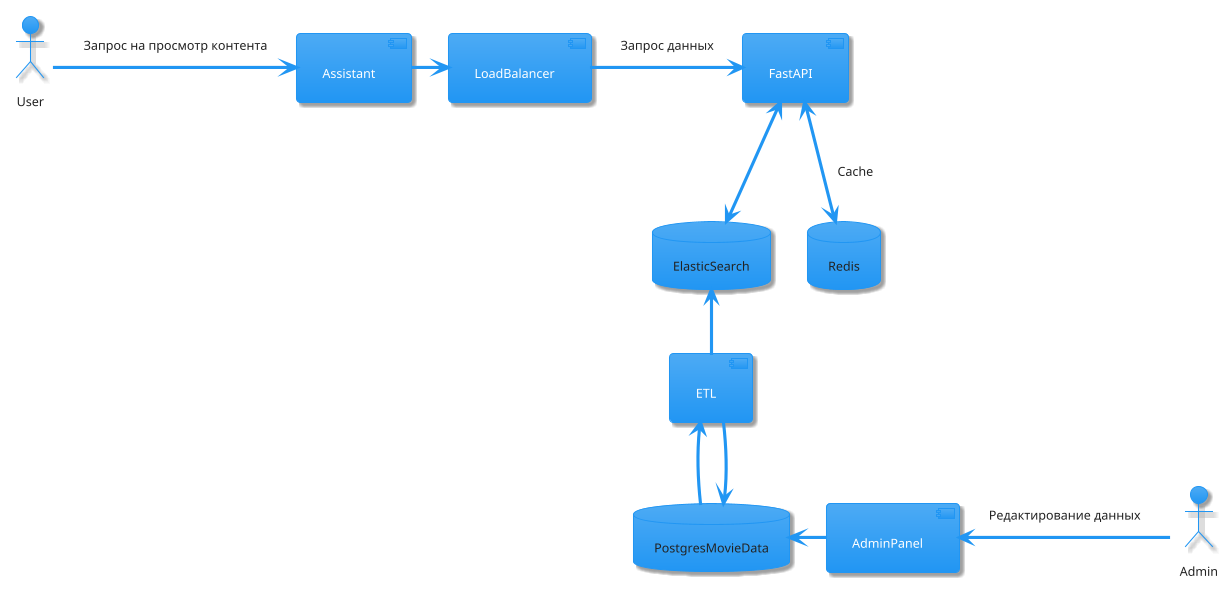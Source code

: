 @startuml
!theme materia
actor User
actor Admin
database PostgresMovieData
database ElasticSearch
database Redis as redis_2
component AdminPanel
component Assistant
component LoadBalancer
component FastAPI
component ETL as etl_1

User -right-> Assistant: Запрос на просмотр контента
Assistant -right-> LoadBalancer
LoadBalancer -right-> FastAPI: Запрос данных

FastAPI <--> ElasticSearch
FastAPI <--> redis_2: Cache

PostgresMovieData -up-> etl_1
etl_1 -down-> PostgresMovieData
etl_1 -up-> ElasticSearch
Admin -left-> AdminPanel: Редактирование данных
AdminPanel -left-> PostgresMovieData
@enduml